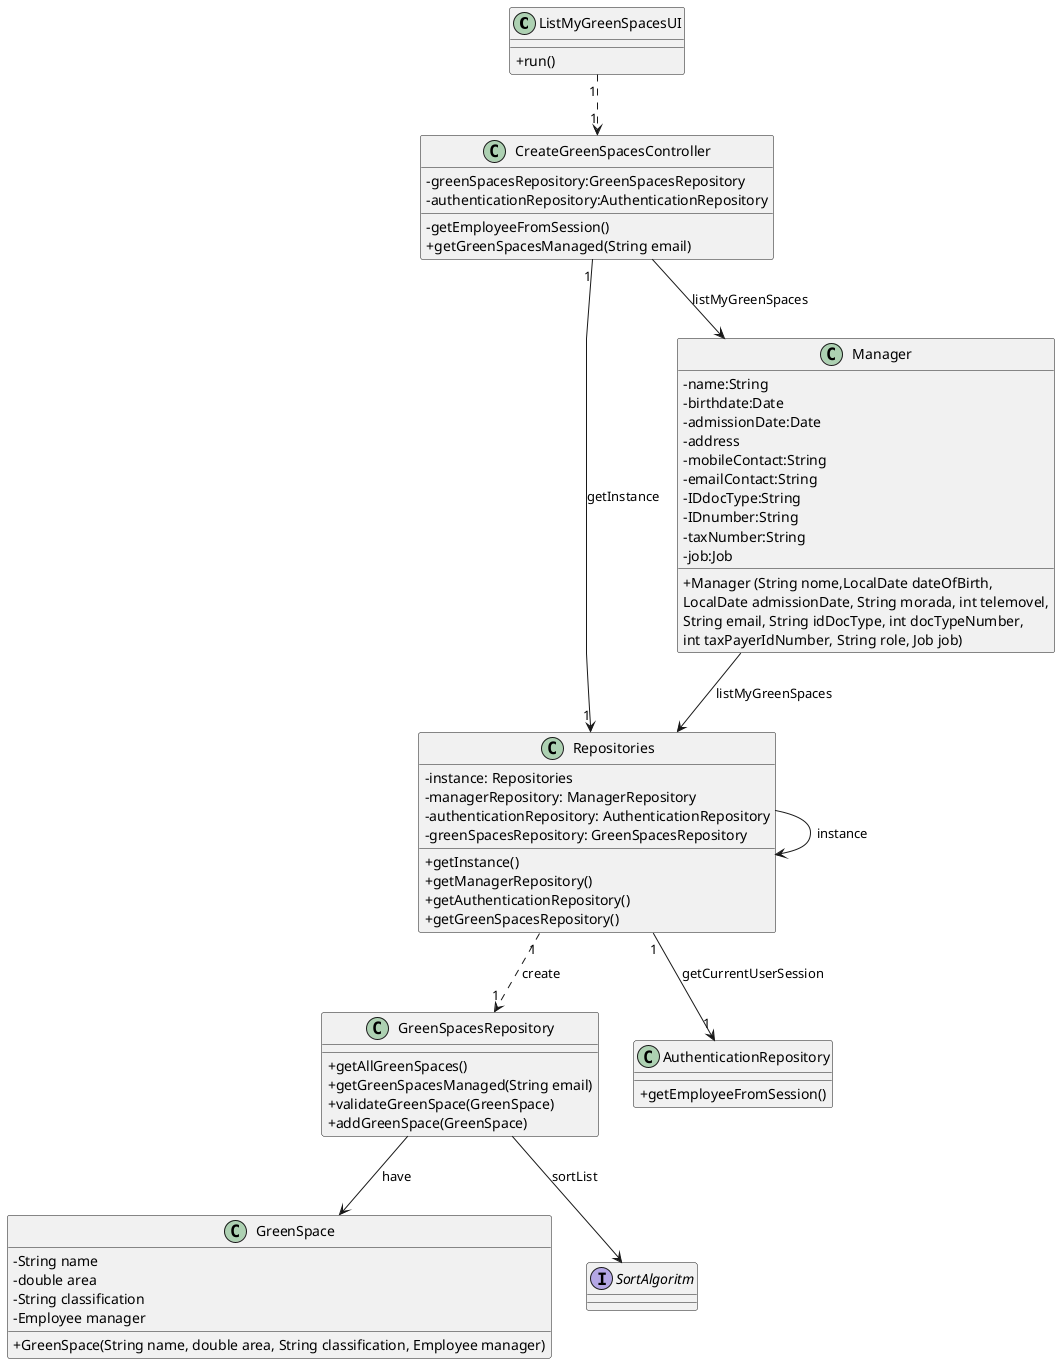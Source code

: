 @startuml
'skinparam monochrome true
skinparam packageStyle rectangle
skinparam shadowing false
skinparam linetype polyline
'skinparam linetype orto

skinparam classAttributeIconSize 0

'left to right direction

class ListMyGreenSpacesUI {
    +run()
}

class CreateGreenSpacesController {
    - greenSpacesRepository:GreenSpacesRepository
    - authenticationRepository:AuthenticationRepository

    - getEmployeeFromSession()
    + getGreenSpacesManaged(String email)
}

class Manager{
    -name:String
    -birthdate:Date
    -admissionDate:Date
    -address
    -mobileContact:String
    -emailContact:String
    -IDdocType:String
    -IDnumber:String
    -taxNumber:String
    -job:Job

    +Manager (String nome,LocalDate dateOfBirth,\nLocalDate admissionDate, String morada, int telemovel,\nString email, String idDocType, int docTypeNumber,\nint taxPayerIdNumber, String role, Job job)
}

class Repositories{
    - instance: Repositories
    - managerRepository: ManagerRepository
    - authenticationRepository: AuthenticationRepository
    - greenSpacesRepository: GreenSpacesRepository

    + getInstance()
    + getManagerRepository()
    + getAuthenticationRepository()
    + getGreenSpacesRepository()
}

class GreenSpacesRepository{
    + getAllGreenSpaces()
    + getGreenSpacesManaged(String email)
    + validateGreenSpace(GreenSpace)
    + addGreenSpace(GreenSpace)
}

class AuthenticationRepository{
    + getEmployeeFromSession()
}

class GreenSpace {
    - String name
    - double area
    - String classification
    - Employee manager

    + GreenSpace(String name, double area, String classification, Employee manager)
}

interface SortAlgoritm {
}

ListMyGreenSpacesUI "1" ..> "1" CreateGreenSpacesController

CreateGreenSpacesController "1" --> "1" Repositories : getInstance
CreateGreenSpacesController --> Manager : listMyGreenSpaces

Repositories -> Repositories : instance
Repositories "1" ..> "1" GreenSpacesRepository : create
Repositories "1" --> "1" AuthenticationRepository : getCurrentUserSession

GreenSpacesRepository --> GreenSpace : have
GreenSpacesRepository --> SortAlgoritm : sortList

Manager --> Repositories : listMyGreenSpaces

@enduml
